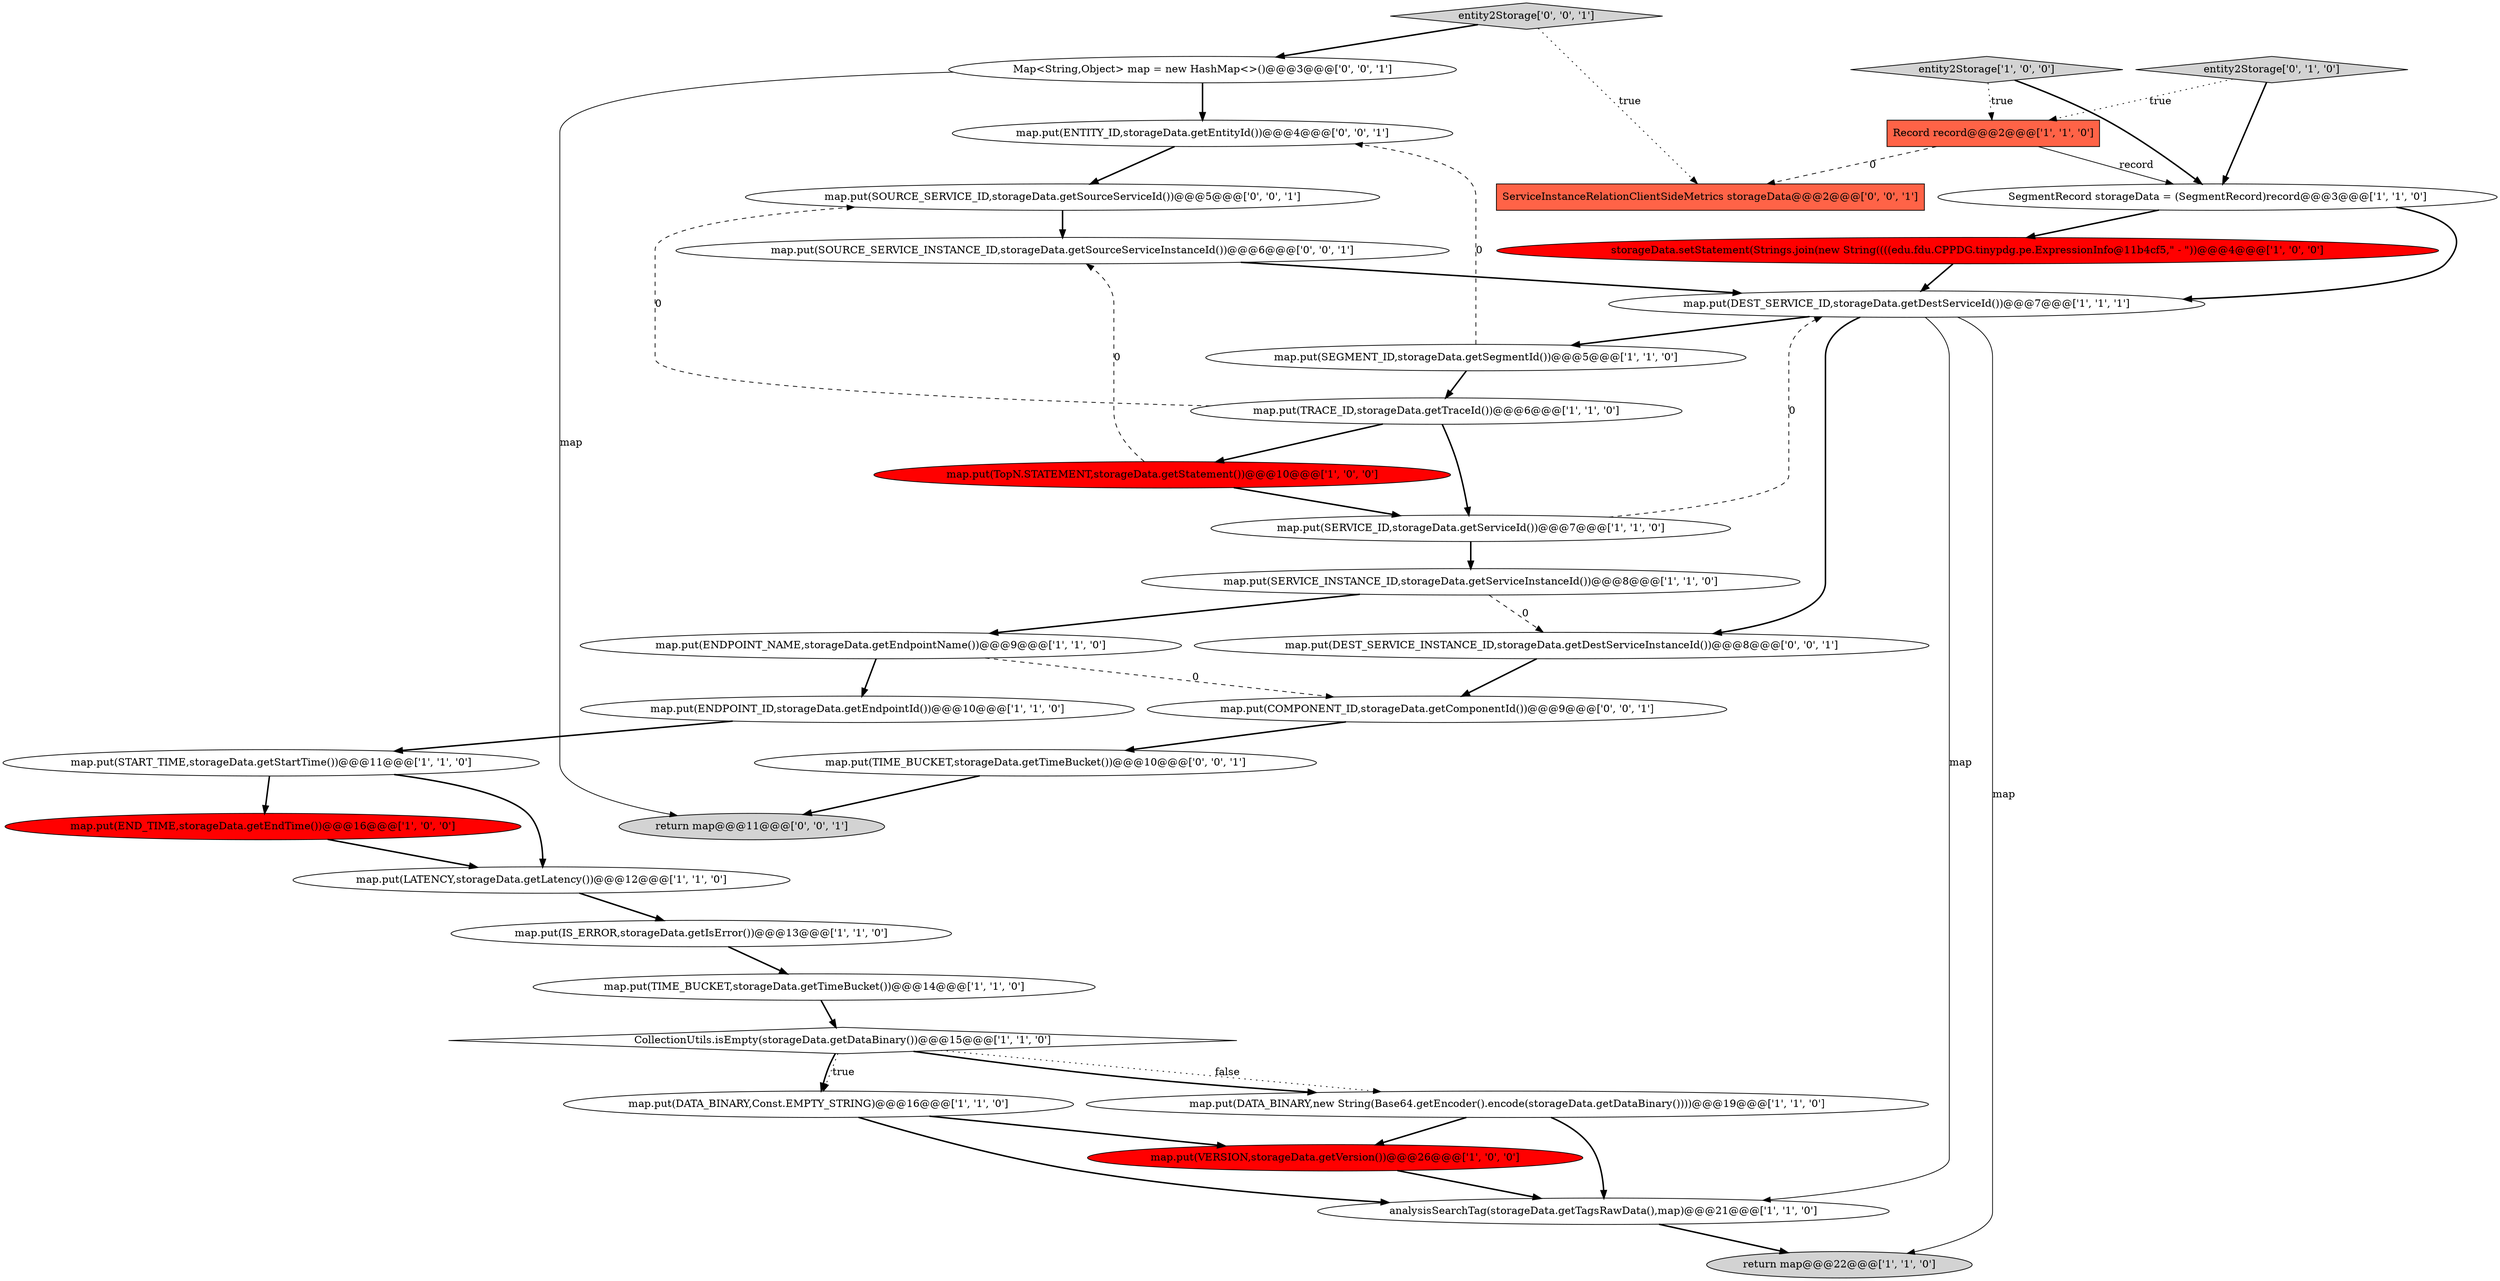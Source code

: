 digraph {
30 [style = filled, label = "return map@@@11@@@['0', '0', '1']", fillcolor = lightgray, shape = ellipse image = "AAA0AAABBB3BBB"];
28 [style = filled, label = "Map<String,Object> map = new HashMap<>()@@@3@@@['0', '0', '1']", fillcolor = white, shape = ellipse image = "AAA0AAABBB3BBB"];
27 [style = filled, label = "map.put(COMPONENT_ID,storageData.getComponentId())@@@9@@@['0', '0', '1']", fillcolor = white, shape = ellipse image = "AAA0AAABBB3BBB"];
11 [style = filled, label = "storageData.setStatement(Strings.join(new String((((edu.fdu.CPPDG.tinypdg.pe.ExpressionInfo@11b4cf5,\" - \"))@@@4@@@['1', '0', '0']", fillcolor = red, shape = ellipse image = "AAA1AAABBB1BBB"];
16 [style = filled, label = "map.put(IS_ERROR,storageData.getIsError())@@@13@@@['1', '1', '0']", fillcolor = white, shape = ellipse image = "AAA0AAABBB1BBB"];
24 [style = filled, label = "map.put(ENTITY_ID,storageData.getEntityId())@@@4@@@['0', '0', '1']", fillcolor = white, shape = ellipse image = "AAA0AAABBB3BBB"];
19 [style = filled, label = "map.put(ENDPOINT_NAME,storageData.getEndpointName())@@@9@@@['1', '1', '0']", fillcolor = white, shape = ellipse image = "AAA0AAABBB1BBB"];
4 [style = filled, label = "Record record@@@2@@@['1', '1', '0']", fillcolor = tomato, shape = box image = "AAA0AAABBB1BBB"];
33 [style = filled, label = "map.put(TIME_BUCKET,storageData.getTimeBucket())@@@10@@@['0', '0', '1']", fillcolor = white, shape = ellipse image = "AAA0AAABBB3BBB"];
10 [style = filled, label = "map.put(SERVICE_ID,storageData.getServiceId())@@@7@@@['1', '1', '0']", fillcolor = white, shape = ellipse image = "AAA0AAABBB1BBB"];
25 [style = filled, label = "map.put(DEST_SERVICE_INSTANCE_ID,storageData.getDestServiceInstanceId())@@@8@@@['0', '0', '1']", fillcolor = white, shape = ellipse image = "AAA0AAABBB3BBB"];
29 [style = filled, label = "map.put(SOURCE_SERVICE_ID,storageData.getSourceServiceId())@@@5@@@['0', '0', '1']", fillcolor = white, shape = ellipse image = "AAA0AAABBB3BBB"];
9 [style = filled, label = "map.put(TIME_BUCKET,storageData.getTimeBucket())@@@14@@@['1', '1', '0']", fillcolor = white, shape = ellipse image = "AAA0AAABBB1BBB"];
13 [style = filled, label = "map.put(SEGMENT_ID,storageData.getSegmentId())@@@5@@@['1', '1', '0']", fillcolor = white, shape = ellipse image = "AAA0AAABBB1BBB"];
1 [style = filled, label = "map.put(SERVICE_INSTANCE_ID,storageData.getServiceInstanceId())@@@8@@@['1', '1', '0']", fillcolor = white, shape = ellipse image = "AAA0AAABBB1BBB"];
32 [style = filled, label = "ServiceInstanceRelationClientSideMetrics storageData@@@2@@@['0', '0', '1']", fillcolor = tomato, shape = box image = "AAA0AAABBB3BBB"];
6 [style = filled, label = "entity2Storage['1', '0', '0']", fillcolor = lightgray, shape = diamond image = "AAA0AAABBB1BBB"];
15 [style = filled, label = "map.put(LATENCY,storageData.getLatency())@@@12@@@['1', '1', '0']", fillcolor = white, shape = ellipse image = "AAA0AAABBB1BBB"];
5 [style = filled, label = "map.put(DEST_SERVICE_ID,storageData.getDestServiceId())@@@7@@@['1', '1', '1']", fillcolor = white, shape = ellipse image = "AAA0AAABBB1BBB"];
20 [style = filled, label = "map.put(ENDPOINT_ID,storageData.getEndpointId())@@@10@@@['1', '1', '0']", fillcolor = white, shape = ellipse image = "AAA0AAABBB1BBB"];
8 [style = filled, label = "map.put(END_TIME,storageData.getEndTime())@@@16@@@['1', '0', '0']", fillcolor = red, shape = ellipse image = "AAA1AAABBB1BBB"];
23 [style = filled, label = "entity2Storage['0', '1', '0']", fillcolor = lightgray, shape = diamond image = "AAA0AAABBB2BBB"];
21 [style = filled, label = "map.put(DATA_BINARY,new String(Base64.getEncoder().encode(storageData.getDataBinary())))@@@19@@@['1', '1', '0']", fillcolor = white, shape = ellipse image = "AAA0AAABBB1BBB"];
31 [style = filled, label = "entity2Storage['0', '0', '1']", fillcolor = lightgray, shape = diamond image = "AAA0AAABBB3BBB"];
2 [style = filled, label = "analysisSearchTag(storageData.getTagsRawData(),map)@@@21@@@['1', '1', '0']", fillcolor = white, shape = ellipse image = "AAA0AAABBB1BBB"];
0 [style = filled, label = "SegmentRecord storageData = (SegmentRecord)record@@@3@@@['1', '1', '0']", fillcolor = white, shape = ellipse image = "AAA0AAABBB1BBB"];
18 [style = filled, label = "map.put(DATA_BINARY,Const.EMPTY_STRING)@@@16@@@['1', '1', '0']", fillcolor = white, shape = ellipse image = "AAA0AAABBB1BBB"];
12 [style = filled, label = "map.put(TRACE_ID,storageData.getTraceId())@@@6@@@['1', '1', '0']", fillcolor = white, shape = ellipse image = "AAA0AAABBB1BBB"];
14 [style = filled, label = "map.put(VERSION,storageData.getVersion())@@@26@@@['1', '0', '0']", fillcolor = red, shape = ellipse image = "AAA1AAABBB1BBB"];
17 [style = filled, label = "CollectionUtils.isEmpty(storageData.getDataBinary())@@@15@@@['1', '1', '0']", fillcolor = white, shape = diamond image = "AAA0AAABBB1BBB"];
7 [style = filled, label = "map.put(START_TIME,storageData.getStartTime())@@@11@@@['1', '1', '0']", fillcolor = white, shape = ellipse image = "AAA0AAABBB1BBB"];
26 [style = filled, label = "map.put(SOURCE_SERVICE_INSTANCE_ID,storageData.getSourceServiceInstanceId())@@@6@@@['0', '0', '1']", fillcolor = white, shape = ellipse image = "AAA0AAABBB3BBB"];
3 [style = filled, label = "return map@@@22@@@['1', '1', '0']", fillcolor = lightgray, shape = ellipse image = "AAA0AAABBB1BBB"];
22 [style = filled, label = "map.put(TopN.STATEMENT,storageData.getStatement())@@@10@@@['1', '0', '0']", fillcolor = red, shape = ellipse image = "AAA1AAABBB1BBB"];
19->27 [style = dashed, label="0"];
8->15 [style = bold, label=""];
17->18 [style = dotted, label="true"];
26->5 [style = bold, label=""];
19->20 [style = bold, label=""];
12->22 [style = bold, label=""];
2->3 [style = bold, label=""];
4->0 [style = solid, label="record"];
0->11 [style = bold, label=""];
9->17 [style = bold, label=""];
5->2 [style = solid, label="map"];
28->30 [style = solid, label="map"];
6->0 [style = bold, label=""];
24->29 [style = bold, label=""];
18->2 [style = bold, label=""];
7->8 [style = bold, label=""];
15->16 [style = bold, label=""];
23->0 [style = bold, label=""];
5->25 [style = bold, label=""];
5->3 [style = solid, label="map"];
21->2 [style = bold, label=""];
29->26 [style = bold, label=""];
31->32 [style = dotted, label="true"];
4->32 [style = dashed, label="0"];
25->27 [style = bold, label=""];
11->5 [style = bold, label=""];
13->24 [style = dashed, label="0"];
12->10 [style = bold, label=""];
23->4 [style = dotted, label="true"];
13->12 [style = bold, label=""];
6->4 [style = dotted, label="true"];
17->21 [style = dotted, label="false"];
5->13 [style = bold, label=""];
12->29 [style = dashed, label="0"];
22->10 [style = bold, label=""];
33->30 [style = bold, label=""];
28->24 [style = bold, label=""];
7->15 [style = bold, label=""];
14->2 [style = bold, label=""];
10->5 [style = dashed, label="0"];
27->33 [style = bold, label=""];
31->28 [style = bold, label=""];
20->7 [style = bold, label=""];
1->19 [style = bold, label=""];
1->25 [style = dashed, label="0"];
10->1 [style = bold, label=""];
17->21 [style = bold, label=""];
18->14 [style = bold, label=""];
16->9 [style = bold, label=""];
17->18 [style = bold, label=""];
0->5 [style = bold, label=""];
21->14 [style = bold, label=""];
22->26 [style = dashed, label="0"];
}
